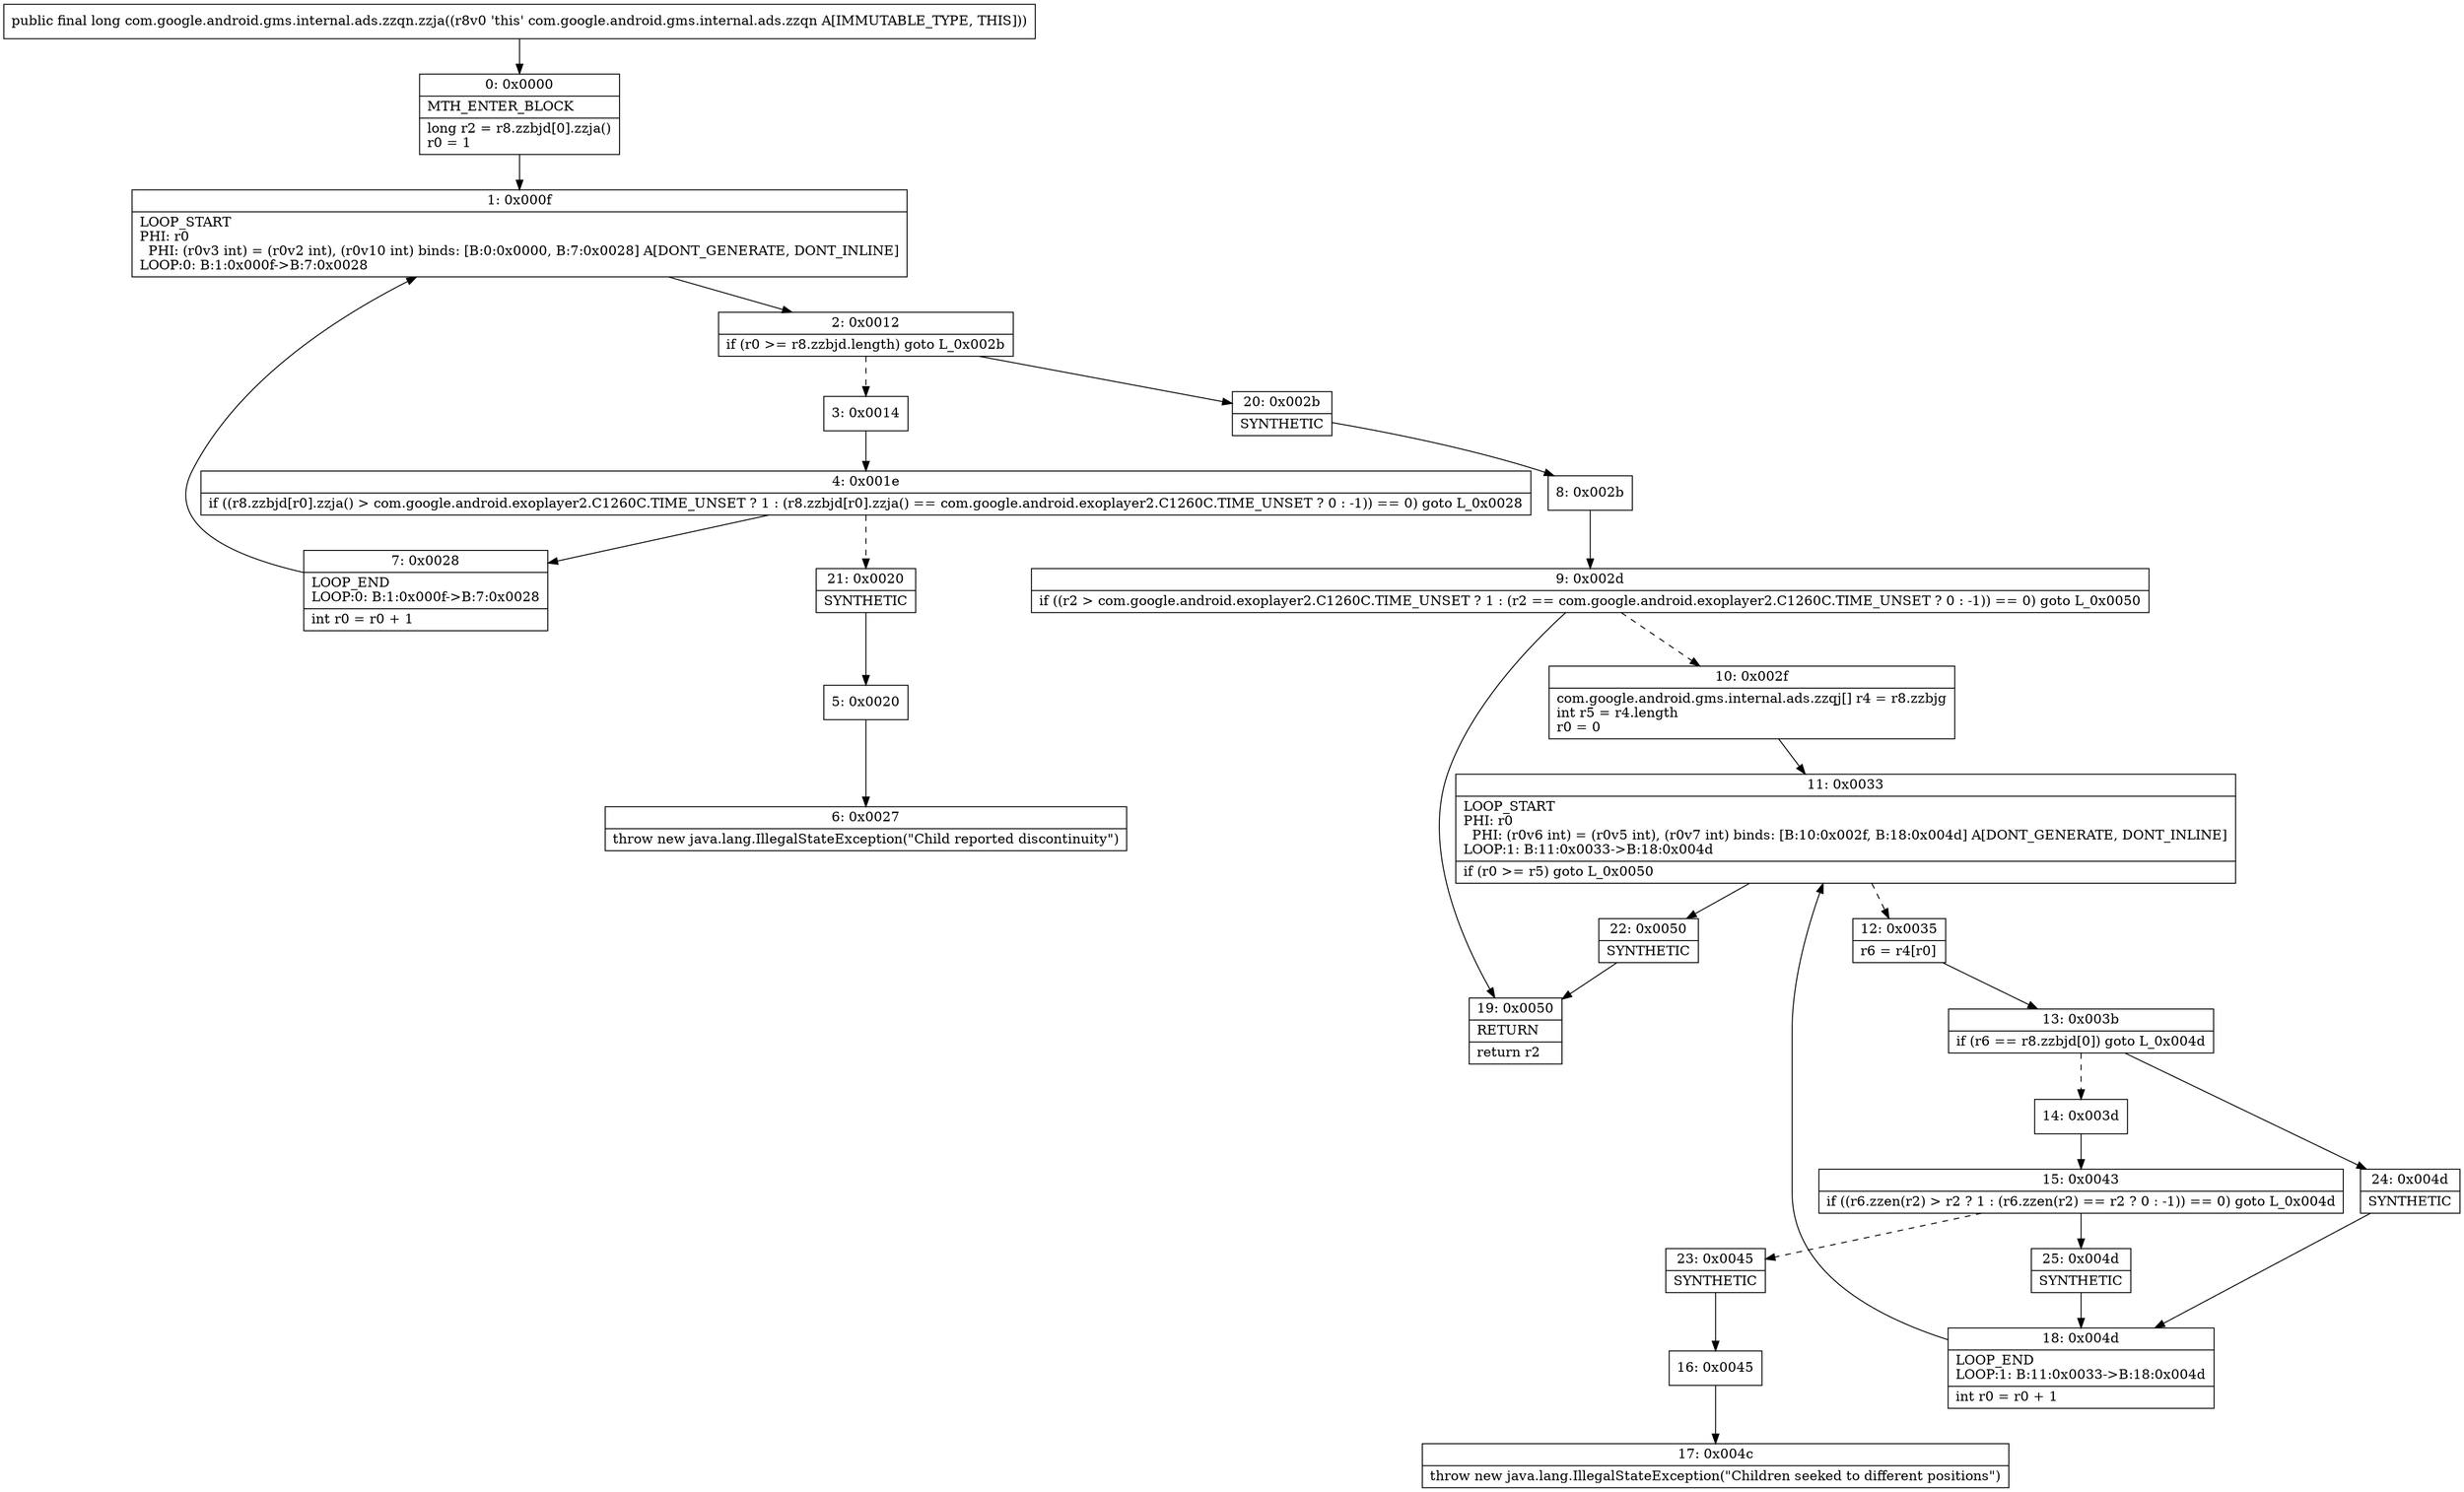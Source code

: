 digraph "CFG forcom.google.android.gms.internal.ads.zzqn.zzja()J" {
Node_0 [shape=record,label="{0\:\ 0x0000|MTH_ENTER_BLOCK\l|long r2 = r8.zzbjd[0].zzja()\lr0 = 1\l}"];
Node_1 [shape=record,label="{1\:\ 0x000f|LOOP_START\lPHI: r0 \l  PHI: (r0v3 int) = (r0v2 int), (r0v10 int) binds: [B:0:0x0000, B:7:0x0028] A[DONT_GENERATE, DONT_INLINE]\lLOOP:0: B:1:0x000f\-\>B:7:0x0028\l}"];
Node_2 [shape=record,label="{2\:\ 0x0012|if (r0 \>= r8.zzbjd.length) goto L_0x002b\l}"];
Node_3 [shape=record,label="{3\:\ 0x0014}"];
Node_4 [shape=record,label="{4\:\ 0x001e|if ((r8.zzbjd[r0].zzja() \> com.google.android.exoplayer2.C1260C.TIME_UNSET ? 1 : (r8.zzbjd[r0].zzja() == com.google.android.exoplayer2.C1260C.TIME_UNSET ? 0 : \-1)) == 0) goto L_0x0028\l}"];
Node_5 [shape=record,label="{5\:\ 0x0020}"];
Node_6 [shape=record,label="{6\:\ 0x0027|throw new java.lang.IllegalStateException(\"Child reported discontinuity\")\l}"];
Node_7 [shape=record,label="{7\:\ 0x0028|LOOP_END\lLOOP:0: B:1:0x000f\-\>B:7:0x0028\l|int r0 = r0 + 1\l}"];
Node_8 [shape=record,label="{8\:\ 0x002b}"];
Node_9 [shape=record,label="{9\:\ 0x002d|if ((r2 \> com.google.android.exoplayer2.C1260C.TIME_UNSET ? 1 : (r2 == com.google.android.exoplayer2.C1260C.TIME_UNSET ? 0 : \-1)) == 0) goto L_0x0050\l}"];
Node_10 [shape=record,label="{10\:\ 0x002f|com.google.android.gms.internal.ads.zzqj[] r4 = r8.zzbjg\lint r5 = r4.length\lr0 = 0\l}"];
Node_11 [shape=record,label="{11\:\ 0x0033|LOOP_START\lPHI: r0 \l  PHI: (r0v6 int) = (r0v5 int), (r0v7 int) binds: [B:10:0x002f, B:18:0x004d] A[DONT_GENERATE, DONT_INLINE]\lLOOP:1: B:11:0x0033\-\>B:18:0x004d\l|if (r0 \>= r5) goto L_0x0050\l}"];
Node_12 [shape=record,label="{12\:\ 0x0035|r6 = r4[r0]\l}"];
Node_13 [shape=record,label="{13\:\ 0x003b|if (r6 == r8.zzbjd[0]) goto L_0x004d\l}"];
Node_14 [shape=record,label="{14\:\ 0x003d}"];
Node_15 [shape=record,label="{15\:\ 0x0043|if ((r6.zzen(r2) \> r2 ? 1 : (r6.zzen(r2) == r2 ? 0 : \-1)) == 0) goto L_0x004d\l}"];
Node_16 [shape=record,label="{16\:\ 0x0045}"];
Node_17 [shape=record,label="{17\:\ 0x004c|throw new java.lang.IllegalStateException(\"Children seeked to different positions\")\l}"];
Node_18 [shape=record,label="{18\:\ 0x004d|LOOP_END\lLOOP:1: B:11:0x0033\-\>B:18:0x004d\l|int r0 = r0 + 1\l}"];
Node_19 [shape=record,label="{19\:\ 0x0050|RETURN\l|return r2\l}"];
Node_20 [shape=record,label="{20\:\ 0x002b|SYNTHETIC\l}"];
Node_21 [shape=record,label="{21\:\ 0x0020|SYNTHETIC\l}"];
Node_22 [shape=record,label="{22\:\ 0x0050|SYNTHETIC\l}"];
Node_23 [shape=record,label="{23\:\ 0x0045|SYNTHETIC\l}"];
Node_24 [shape=record,label="{24\:\ 0x004d|SYNTHETIC\l}"];
Node_25 [shape=record,label="{25\:\ 0x004d|SYNTHETIC\l}"];
MethodNode[shape=record,label="{public final long com.google.android.gms.internal.ads.zzqn.zzja((r8v0 'this' com.google.android.gms.internal.ads.zzqn A[IMMUTABLE_TYPE, THIS])) }"];
MethodNode -> Node_0;
Node_0 -> Node_1;
Node_1 -> Node_2;
Node_2 -> Node_3[style=dashed];
Node_2 -> Node_20;
Node_3 -> Node_4;
Node_4 -> Node_7;
Node_4 -> Node_21[style=dashed];
Node_5 -> Node_6;
Node_7 -> Node_1;
Node_8 -> Node_9;
Node_9 -> Node_10[style=dashed];
Node_9 -> Node_19;
Node_10 -> Node_11;
Node_11 -> Node_12[style=dashed];
Node_11 -> Node_22;
Node_12 -> Node_13;
Node_13 -> Node_14[style=dashed];
Node_13 -> Node_24;
Node_14 -> Node_15;
Node_15 -> Node_23[style=dashed];
Node_15 -> Node_25;
Node_16 -> Node_17;
Node_18 -> Node_11;
Node_20 -> Node_8;
Node_21 -> Node_5;
Node_22 -> Node_19;
Node_23 -> Node_16;
Node_24 -> Node_18;
Node_25 -> Node_18;
}

